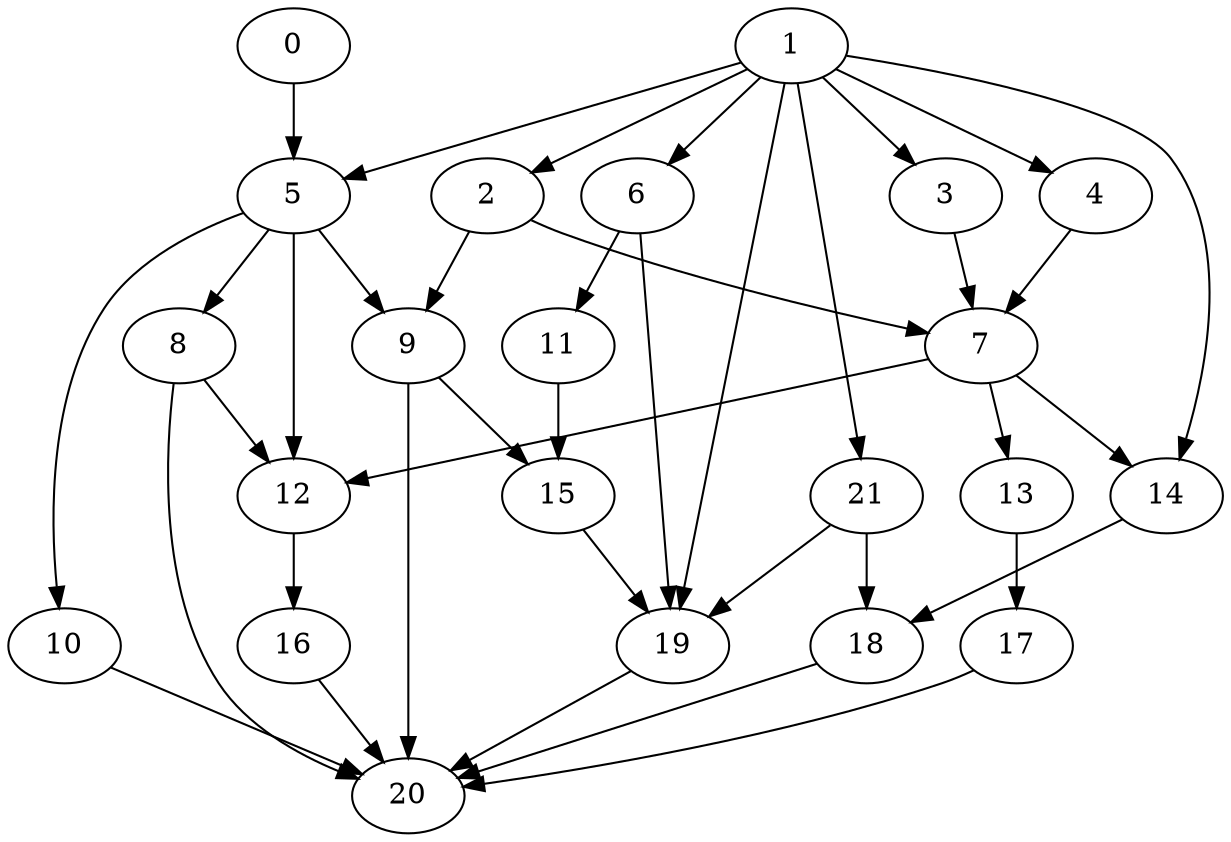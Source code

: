 digraph graph2 {
    5 -> 12
    21 -> 19
    6 -> 19
    8 -> 12
    1 -> 21
    1 -> 2
    1 -> 3
    1 -> 4
    1 -> 5
    1 -> 6
    1 -> 19
    2 -> 7
    3 -> 7
    4 -> 7
    7 -> 12
    7 -> 13
    7 -> 14
    12 -> 16
    13 -> 17
    14 -> 18
    16 -> 20
    17 -> 20
    18 -> 20
    5 -> 9
    5 -> 10 
    5 -> 8
    8 -> 20
    9 -> 20
    10 -> 20
    6 -> 11
    11 -> 15
    15 -> 19
    19 -> 20
    1 -> 14
    9 -> 15
    21 -> 18
    2 -> 9
    0 -> 5
}
